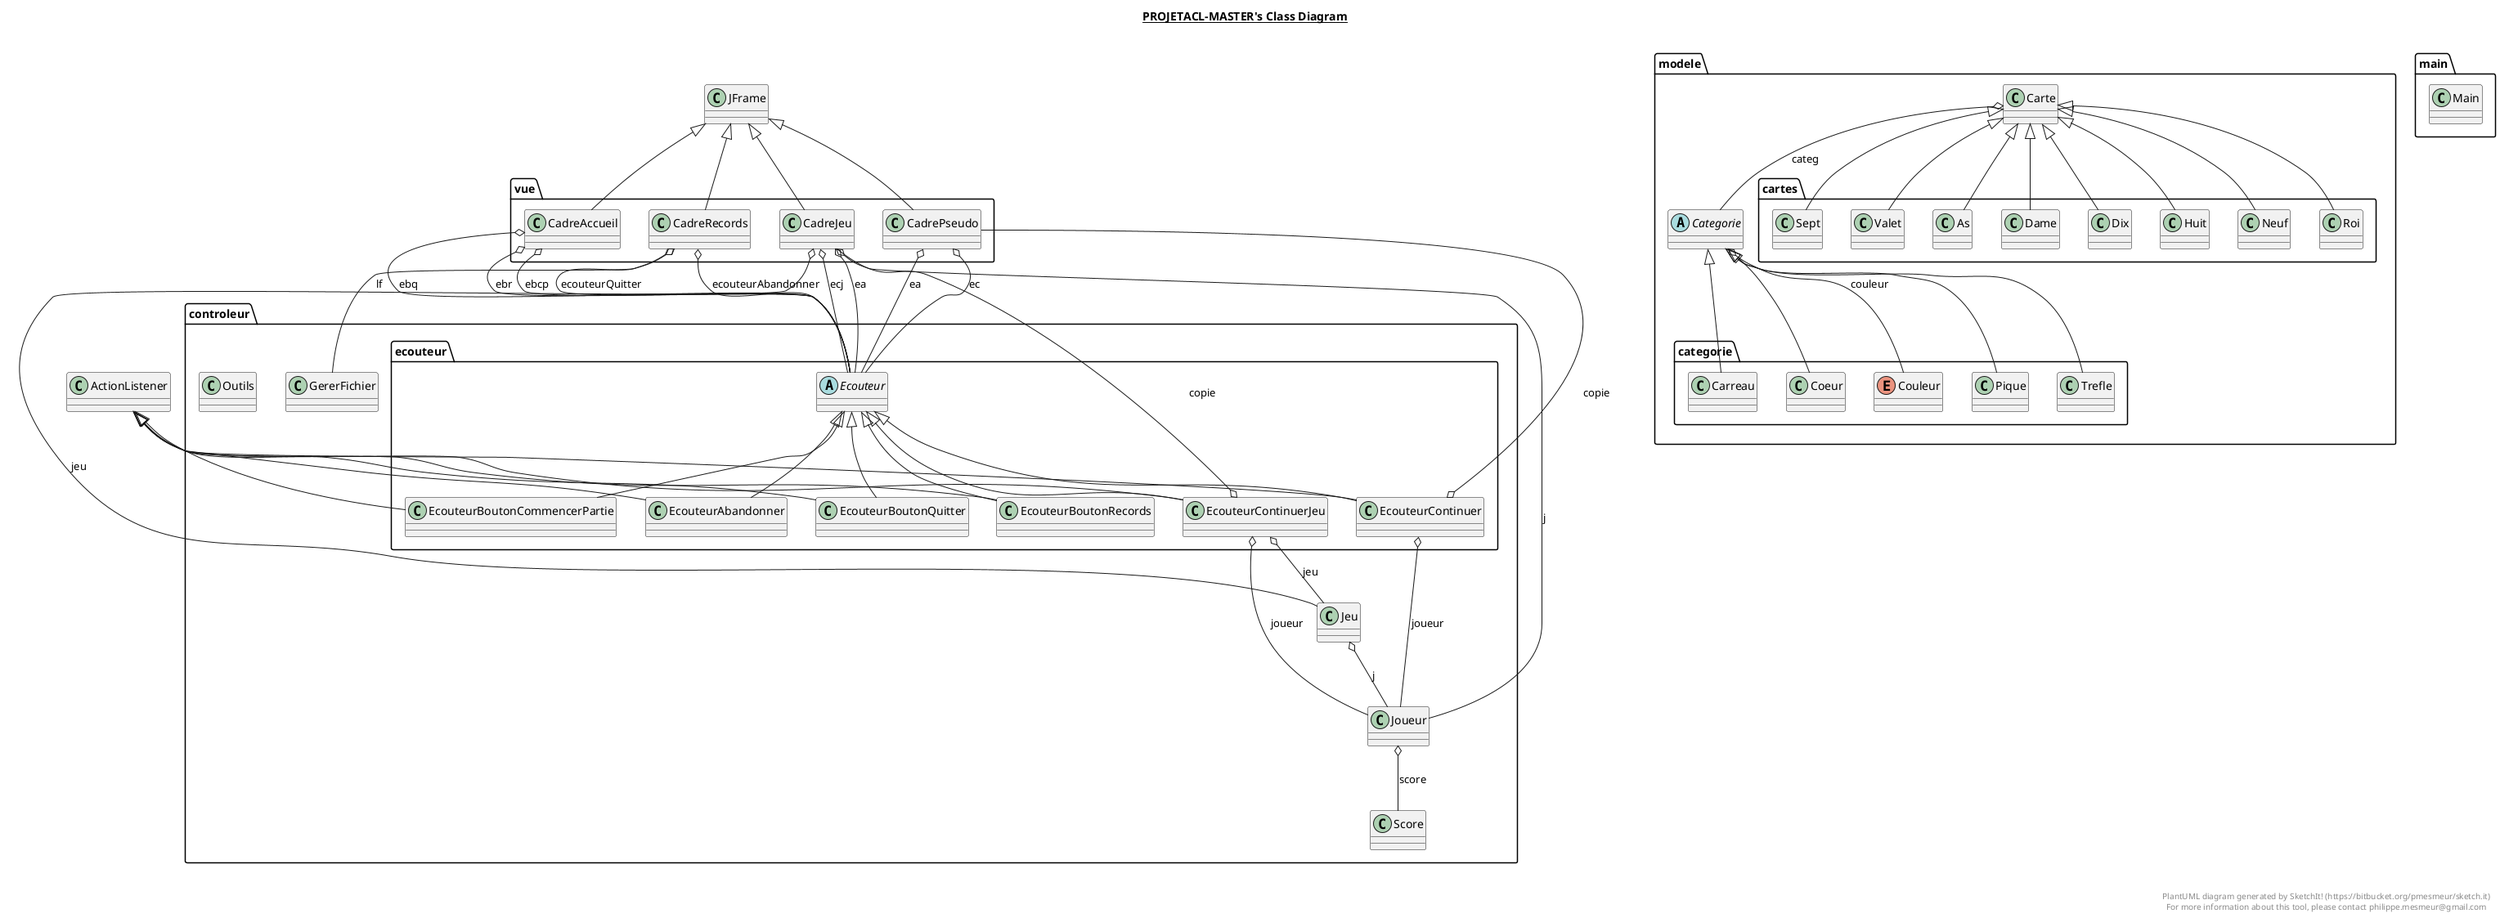 @startuml

title __PROJETACL-MASTER's Class Diagram__\n

  package modele {
    package modele.cartes {
      class As {
      }
    }
  }
  

  package vue {
    class CadreAccueil {
    }
  }
  

  package vue {
    class CadreJeu {
    }
  }
  

  package vue {
    class CadrePseudo {
    }
  }
  

  package vue {
    class CadreRecords {
    }
  }
  

  package modele {
    package modele.categorie {
      class Carreau {
      }
    }
  }
  

  package modele {
    class Carte {
    }
  }
  

  package modele {
    abstract class Categorie {
    }
  }
  

  package modele {
    package modele.categorie {
      class Coeur {
      }
    }
  }
  

  package modele {
    package modele.categorie {
      enum Couleur {
      }
    }
  }
  

  package modele {
    package modele.cartes {
      class Dame {
      }
    }
  }
  

  package modele {
    package modele.cartes {
      class Dix {
      }
    }
  }
  

  package controleur {
    package controleur.ecouteur {
      abstract class Ecouteur {
      }
    }
  }
  

  package controleur {
    package controleur.ecouteur {
      class EcouteurAbandonner {
      }
    }
  }
  

  package controleur {
    package controleur.ecouteur {
      class EcouteurBoutonCommencerPartie {
      }
    }
  }
  

  package controleur {
    package controleur.ecouteur {
      class EcouteurBoutonQuitter {
      }
    }
  }
  

  package controleur {
    package controleur.ecouteur {
      class EcouteurBoutonRecords {
      }
    }
  }
  

  package controleur {
    package controleur.ecouteur {
      class EcouteurContinuer {
      }
    }
  }
  

  package controleur {
    package controleur.ecouteur {
      class EcouteurContinuerJeu {
      }
    }
  }
  

  package controleur {
    class GererFichier {
    }
  }
  

  package modele {
    package modele.cartes {
      class Huit {
      }
    }
  }
  

  package controleur {
    class Jeu {
    }
  }
  

  package controleur {
    class Joueur {
    }
  }
  

  package main {
    class Main {
    }
  }
  

  package modele {
    package modele.cartes {
      class Neuf {
      }
    }
  }
  

  package controleur {
    class Outils {
    }
  }
  

  package modele {
    package modele.categorie {
      class Pique {
      }
    }
  }
  

  package modele {
    package modele.cartes {
      class Roi {
      }
    }
  }
  

  package controleur {
    class Score {
    }
  }
  

  package modele {
    package modele.cartes {
      class Sept {
      }
    }
  }
  

  package modele {
    package modele.categorie {
      class Trefle {
      }
    }
  }
  

  package modele {
    package modele.cartes {
      class Valet {
      }
    }
  }
  

  As -up-|> Carte
  CadreAccueil -up-|> JFrame
  CadreAccueil o-- Ecouteur : ebcp
  CadreAccueil o-- Ecouteur : ebq
  CadreAccueil o-- Ecouteur : ebr
  CadreJeu -up-|> JFrame
  CadreJeu o-- Joueur : j
  CadreJeu o-- Ecouteur : ecj
  CadreJeu o-- Ecouteur : ea
  CadreJeu o-- Jeu : jeu
  CadrePseudo -up-|> JFrame
  CadrePseudo o-- Ecouteur : ec
  CadrePseudo o-- Ecouteur : ea
  CadreRecords -up-|> JFrame
  CadreRecords o-- Ecouteur : ecouteurQuitter
  CadreRecords o-- Ecouteur : ecouteurAbandonner
  CadreRecords o-- GererFichier : lf
  Carreau -up-|> Categorie
  Carte o-- Categorie : categ
  Categorie o-- Couleur : couleur
  Coeur -up-|> Categorie
  Dame -up-|> Carte
  Dix -up-|> Carte
  EcouteurAbandonner -up-|> ActionListener
  EcouteurAbandonner -up-|> Ecouteur
  EcouteurBoutonCommencerPartie -up-|> ActionListener
  EcouteurBoutonCommencerPartie -up-|> Ecouteur
  EcouteurBoutonQuitter -up-|> ActionListener
  EcouteurBoutonQuitter -up-|> Ecouteur
  EcouteurBoutonRecords -up-|> ActionListener
  EcouteurBoutonRecords -up-|> Ecouteur
  EcouteurContinuer -up-|> ActionListener
  EcouteurContinuer -up-|> Ecouteur
  EcouteurContinuer o-- CadrePseudo : copie
  EcouteurContinuer o-- Joueur : joueur
  EcouteurContinuerJeu -up-|> ActionListener
  EcouteurContinuerJeu -up-|> Ecouteur
  EcouteurContinuerJeu o-- Joueur : joueur
  EcouteurContinuerJeu o-- Jeu : jeu
  EcouteurContinuerJeu o-- CadreJeu : copie
  Huit -up-|> Carte
  Jeu o-- Joueur : j
  Joueur o-- Score : score
  Neuf -up-|> Carte
  Pique -up-|> Categorie
  Roi -up-|> Carte
  Sept -up-|> Carte
  Trefle -up-|> Categorie
  Valet -up-|> Carte


right footer


PlantUML diagram generated by SketchIt! (https://bitbucket.org/pmesmeur/sketch.it)
For more information about this tool, please contact philippe.mesmeur@gmail.com
endfooter

@enduml
